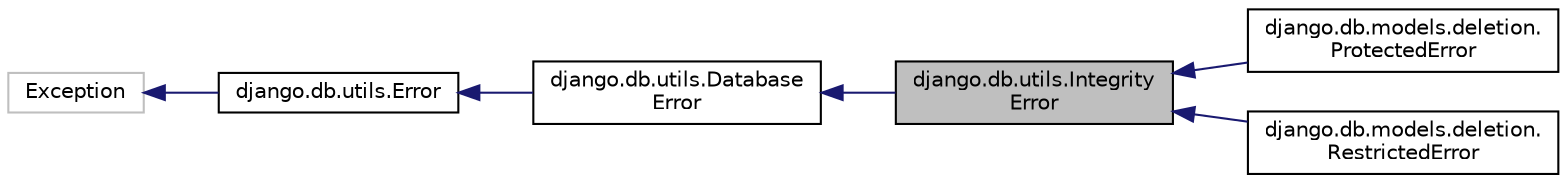 digraph "django.db.utils.IntegrityError"
{
 // LATEX_PDF_SIZE
  edge [fontname="Helvetica",fontsize="10",labelfontname="Helvetica",labelfontsize="10"];
  node [fontname="Helvetica",fontsize="10",shape=record];
  rankdir="LR";
  Node1 [label="django.db.utils.Integrity\lError",height=0.2,width=0.4,color="black", fillcolor="grey75", style="filled", fontcolor="black",tooltip=" "];
  Node2 -> Node1 [dir="back",color="midnightblue",fontsize="10",style="solid",fontname="Helvetica"];
  Node2 [label="django.db.utils.Database\lError",height=0.2,width=0.4,color="black", fillcolor="white", style="filled",URL="$da/def/classdjango_1_1db_1_1utils_1_1_database_error.html",tooltip=" "];
  Node3 -> Node2 [dir="back",color="midnightblue",fontsize="10",style="solid",fontname="Helvetica"];
  Node3 [label="django.db.utils.Error",height=0.2,width=0.4,color="black", fillcolor="white", style="filled",URL="$dc/d6d/classdjango_1_1db_1_1utils_1_1_error.html",tooltip=" "];
  Node4 -> Node3 [dir="back",color="midnightblue",fontsize="10",style="solid",fontname="Helvetica"];
  Node4 [label="Exception",height=0.2,width=0.4,color="grey75", fillcolor="white", style="filled",tooltip=" "];
  Node1 -> Node5 [dir="back",color="midnightblue",fontsize="10",style="solid",fontname="Helvetica"];
  Node5 [label="django.db.models.deletion.\lProtectedError",height=0.2,width=0.4,color="black", fillcolor="white", style="filled",URL="$da/d06/classdjango_1_1db_1_1models_1_1deletion_1_1_protected_error.html",tooltip=" "];
  Node1 -> Node6 [dir="back",color="midnightblue",fontsize="10",style="solid",fontname="Helvetica"];
  Node6 [label="django.db.models.deletion.\lRestrictedError",height=0.2,width=0.4,color="black", fillcolor="white", style="filled",URL="$dd/dc0/classdjango_1_1db_1_1models_1_1deletion_1_1_restricted_error.html",tooltip=" "];
}
